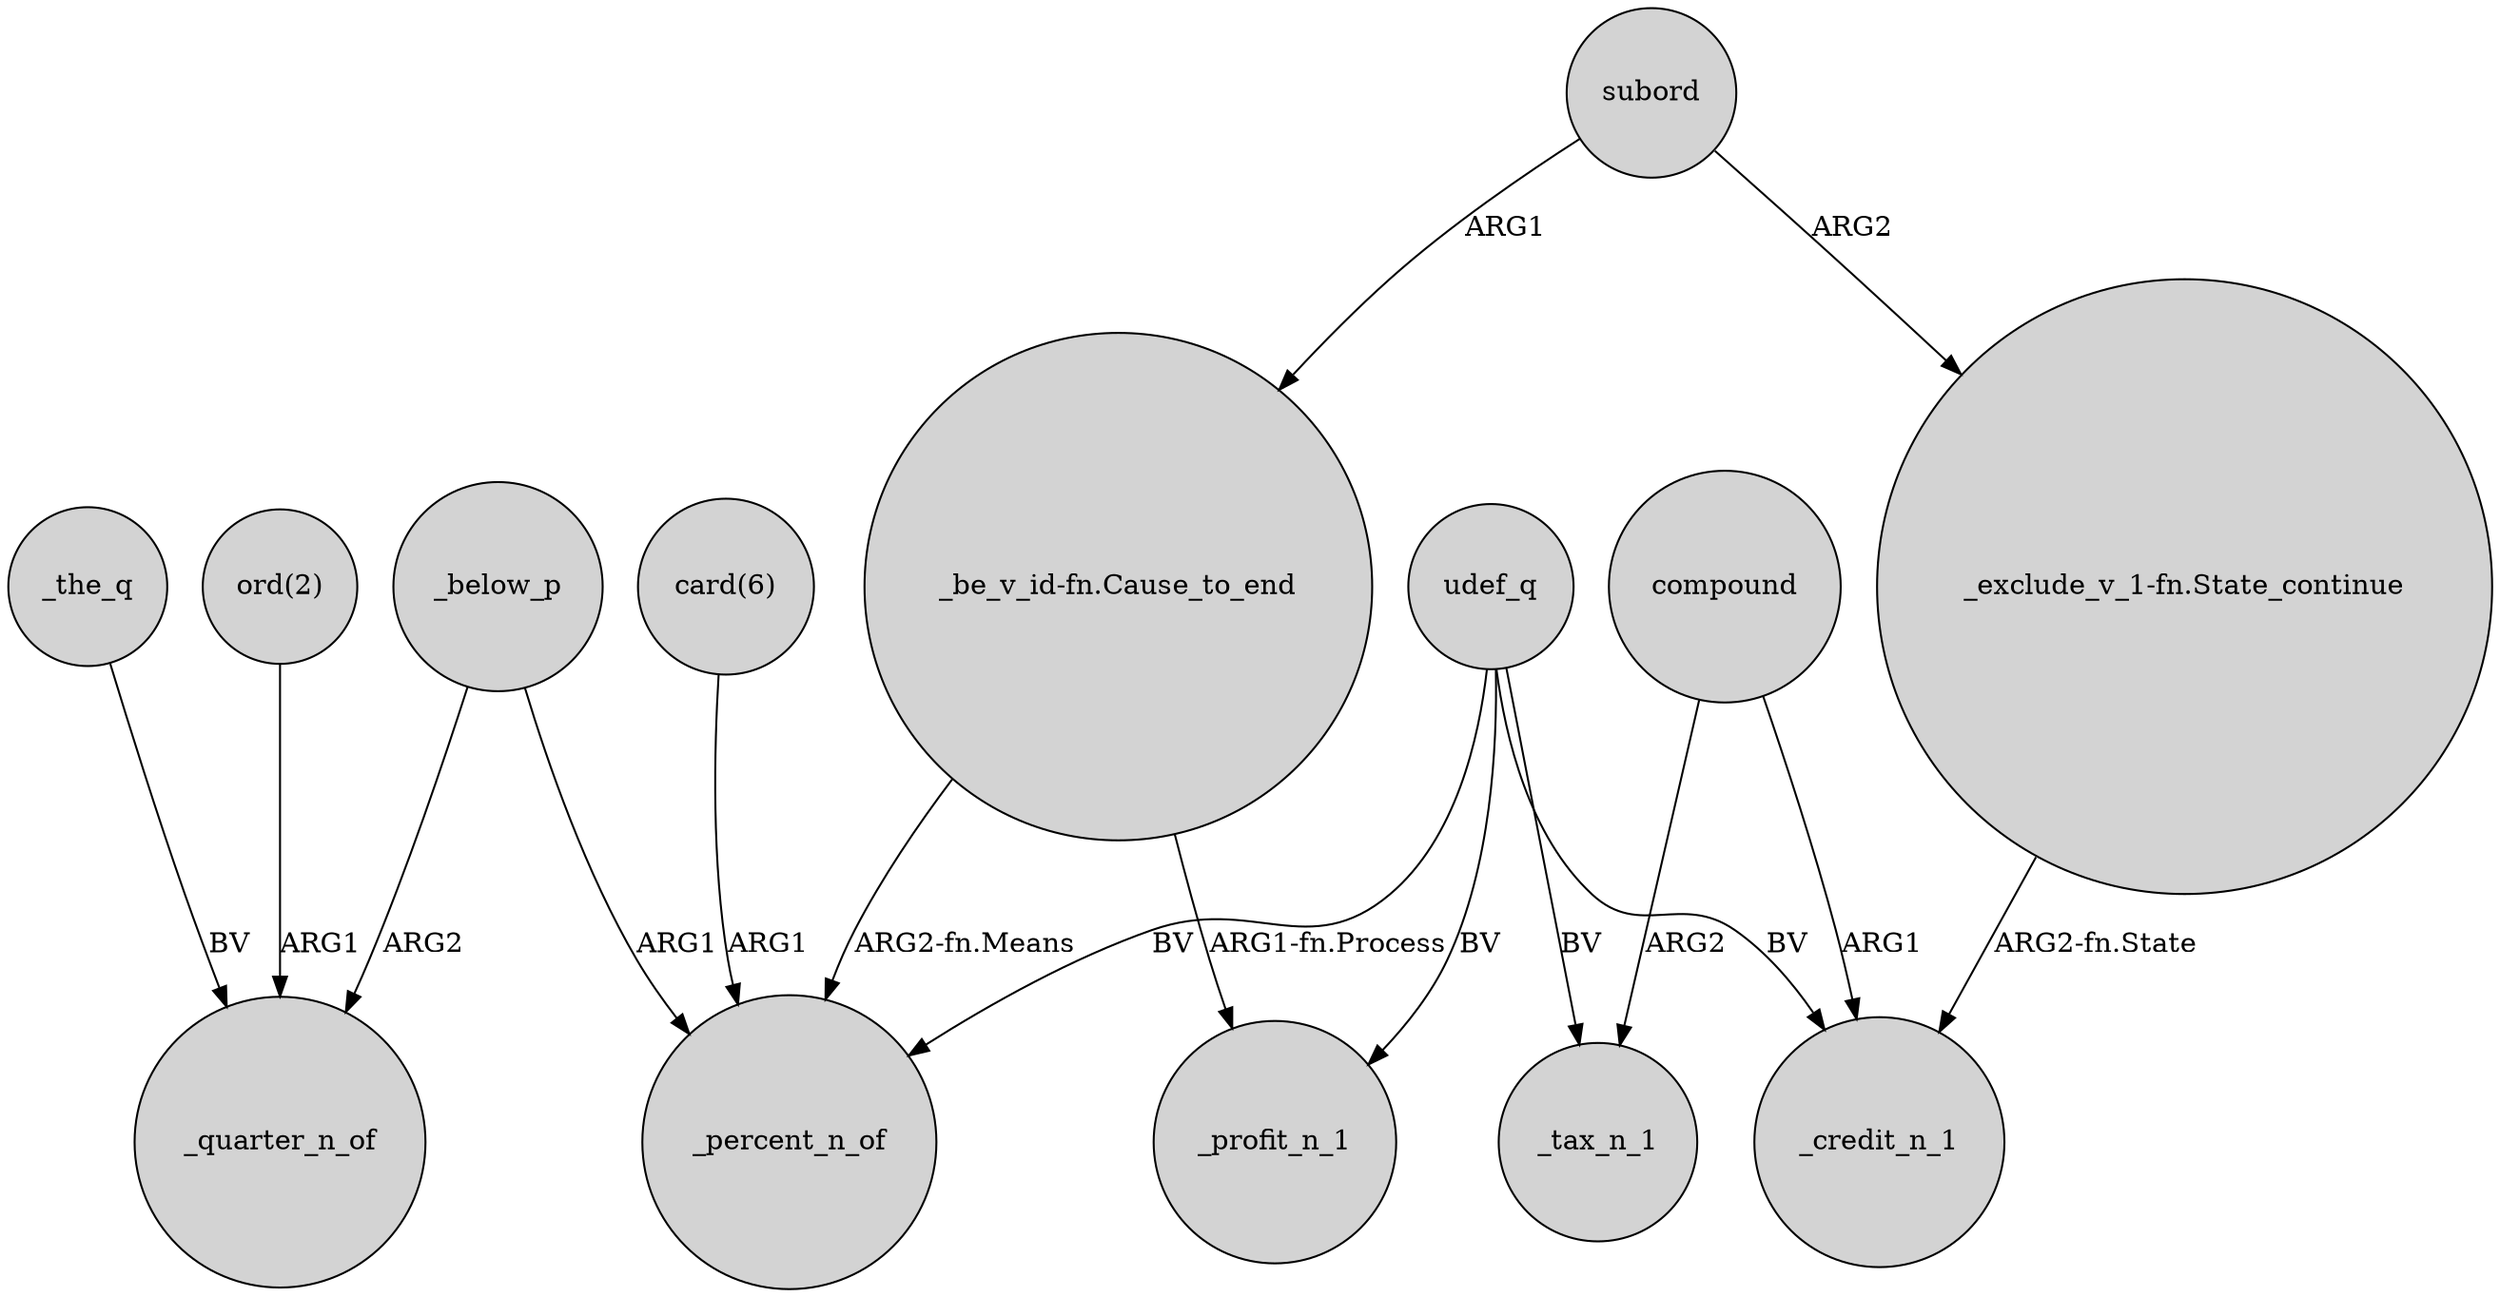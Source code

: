 digraph {
	node [shape=circle style=filled]
	_below_p -> _quarter_n_of [label=ARG2]
	"card(6)" -> _percent_n_of [label=ARG1]
	udef_q -> _profit_n_1 [label=BV]
	subord -> "_be_v_id-fn.Cause_to_end" [label=ARG1]
	compound -> _credit_n_1 [label=ARG1]
	udef_q -> _percent_n_of [label=BV]
	_the_q -> _quarter_n_of [label=BV]
	compound -> _tax_n_1 [label=ARG2]
	_below_p -> _percent_n_of [label=ARG1]
	"_be_v_id-fn.Cause_to_end" -> _percent_n_of [label="ARG2-fn.Means"]
	"_be_v_id-fn.Cause_to_end" -> _profit_n_1 [label="ARG1-fn.Process"]
	udef_q -> _credit_n_1 [label=BV]
	"_exclude_v_1-fn.State_continue" -> _credit_n_1 [label="ARG2-fn.State"]
	"ord(2)" -> _quarter_n_of [label=ARG1]
	subord -> "_exclude_v_1-fn.State_continue" [label=ARG2]
	udef_q -> _tax_n_1 [label=BV]
}
